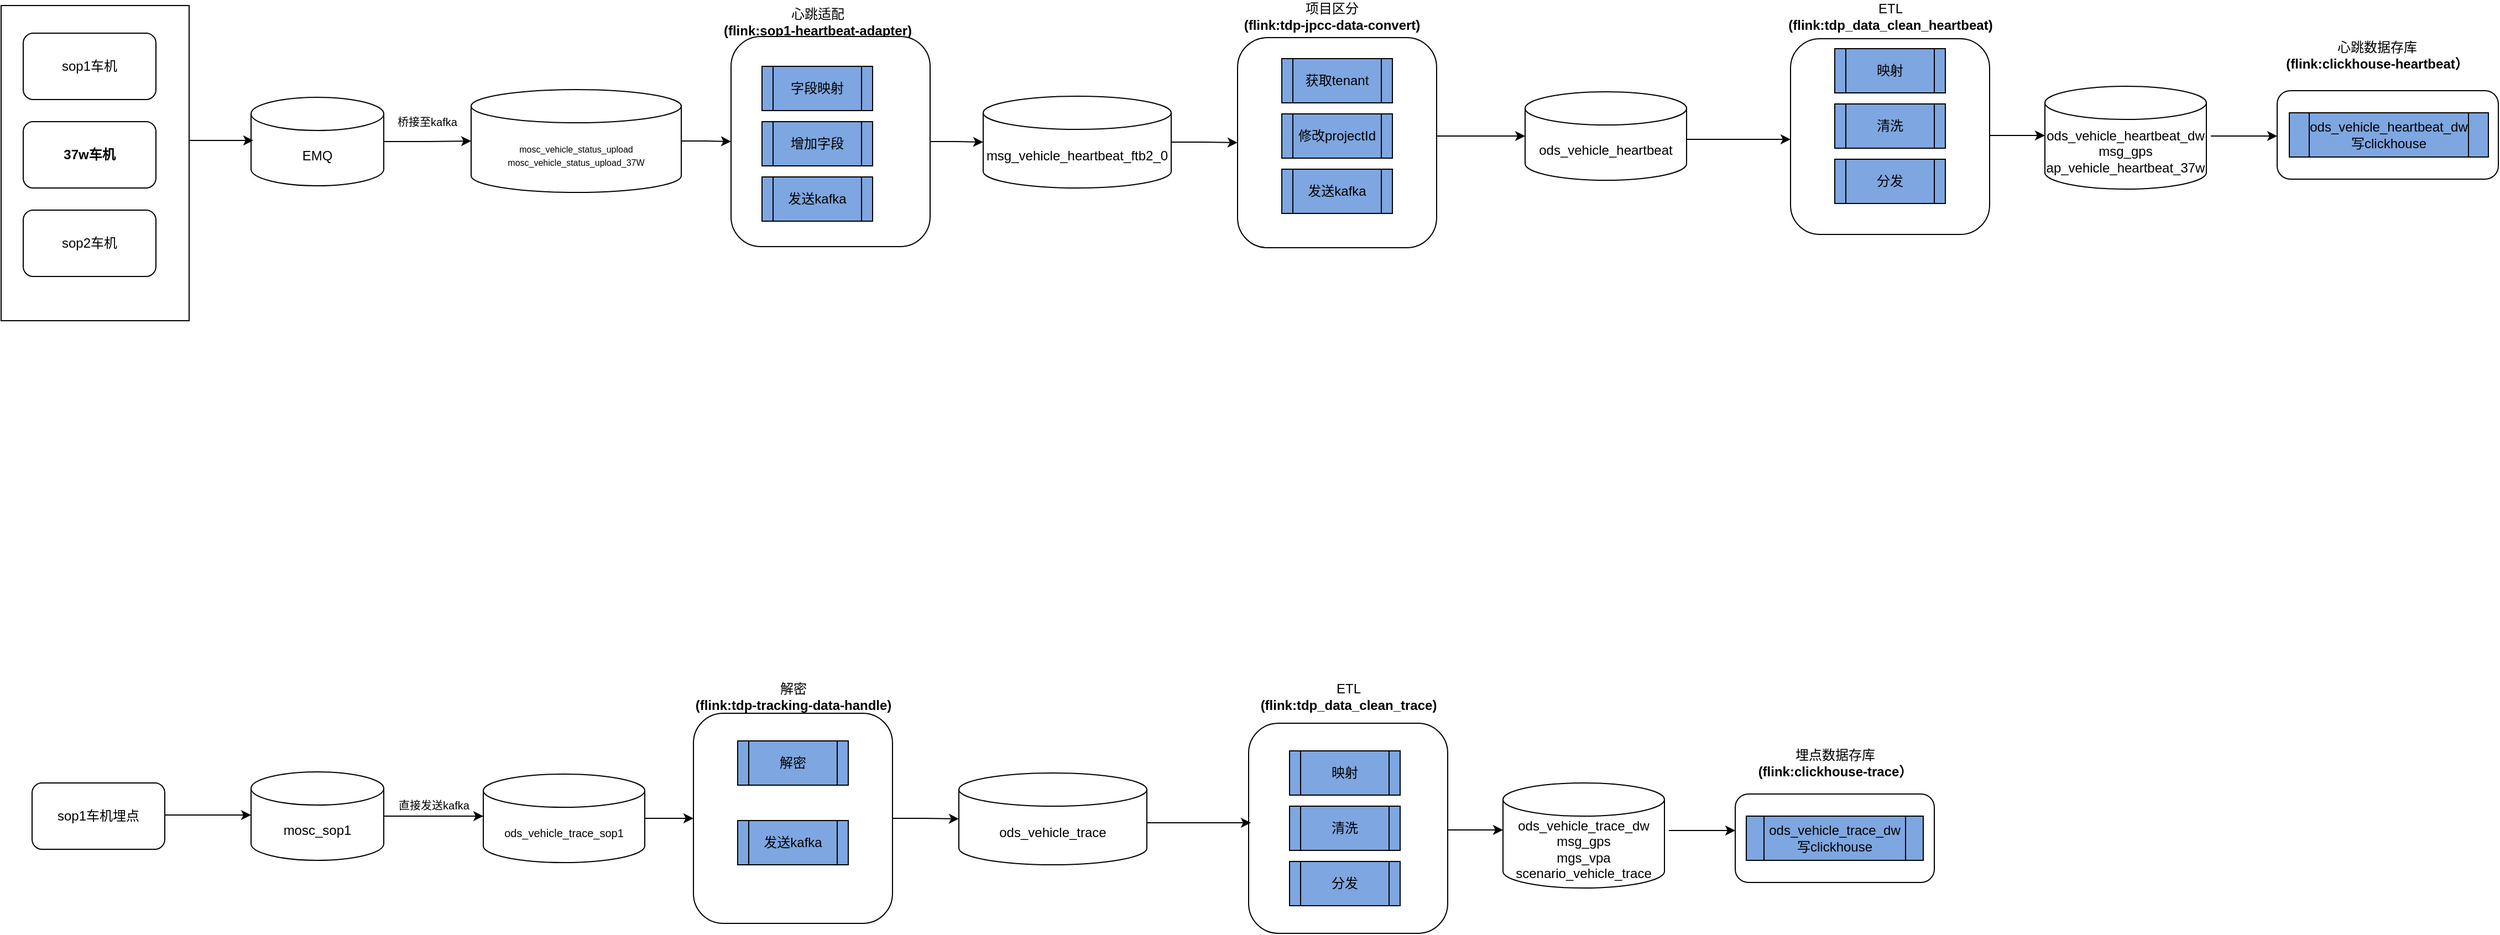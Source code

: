 <mxfile version="16.2.7" type="github">
  <diagram id="C5RBs43oDa-KdzZeNtuy" name="Page-1">
    <mxGraphModel dx="2029" dy="473" grid="1" gridSize="10" guides="1" tooltips="1" connect="1" arrows="1" fold="1" page="1" pageScale="1" pageWidth="827" pageHeight="1169" math="0" shadow="0">
      <root>
        <mxCell id="WIyWlLk6GJQsqaUBKTNV-0" />
        <mxCell id="WIyWlLk6GJQsqaUBKTNV-1" parent="WIyWlLk6GJQsqaUBKTNV-0" />
        <mxCell id="IeOqGTFQ8EkGan7m_dvu-0" value="" style="rounded=0;whiteSpace=wrap;html=1;" parent="WIyWlLk6GJQsqaUBKTNV-1" vertex="1">
          <mxGeometry x="-438" y="112" width="170" height="285" as="geometry" />
        </mxCell>
        <mxCell id="IeOqGTFQ8EkGan7m_dvu-1" value="sop1车机" style="rounded=1;whiteSpace=wrap;html=1;" parent="WIyWlLk6GJQsqaUBKTNV-1" vertex="1">
          <mxGeometry x="-418" y="137" width="120" height="60" as="geometry" />
        </mxCell>
        <mxCell id="IeOqGTFQ8EkGan7m_dvu-2" value="sop2车机" style="rounded=1;whiteSpace=wrap;html=1;" parent="WIyWlLk6GJQsqaUBKTNV-1" vertex="1">
          <mxGeometry x="-418" y="297" width="120" height="60" as="geometry" />
        </mxCell>
        <mxCell id="IeOqGTFQ8EkGan7m_dvu-3" value="&lt;b&gt;37w车机&lt;/b&gt;" style="rounded=1;whiteSpace=wrap;html=1;" parent="WIyWlLk6GJQsqaUBKTNV-1" vertex="1">
          <mxGeometry x="-418" y="217" width="120" height="60" as="geometry" />
        </mxCell>
        <mxCell id="dFx_qQ2BGWnCvvDAd9Ai-43" style="edgeStyle=orthogonalEdgeStyle;rounded=0;orthogonalLoop=1;jettySize=auto;html=1;exitX=1;exitY=0.5;exitDx=0;exitDy=0;exitPerimeter=0;entryX=0;entryY=0.5;entryDx=0;entryDy=0;" edge="1" parent="WIyWlLk6GJQsqaUBKTNV-1" source="IeOqGTFQ8EkGan7m_dvu-5" target="IeOqGTFQ8EkGan7m_dvu-18">
          <mxGeometry relative="1" as="geometry" />
        </mxCell>
        <mxCell id="IeOqGTFQ8EkGan7m_dvu-5" value="&lt;font style=&quot;font-size: 8px&quot;&gt;mosc_vehicle_status_upload&lt;br&gt;mosc_vehicle_status_upload_37W&lt;/font&gt;" style="shape=cylinder3;whiteSpace=wrap;html=1;boundedLbl=1;backgroundOutline=1;size=15;fontSize=10;" parent="WIyWlLk6GJQsqaUBKTNV-1" vertex="1">
          <mxGeometry x="-13" y="188" width="190" height="93" as="geometry" />
        </mxCell>
        <mxCell id="dFx_qQ2BGWnCvvDAd9Ai-42" style="edgeStyle=orthogonalEdgeStyle;rounded=0;orthogonalLoop=1;jettySize=auto;html=1;exitX=1;exitY=0.5;exitDx=0;exitDy=0;exitPerimeter=0;entryX=0;entryY=0.5;entryDx=0;entryDy=0;entryPerimeter=0;" edge="1" parent="WIyWlLk6GJQsqaUBKTNV-1" source="IeOqGTFQ8EkGan7m_dvu-7" target="IeOqGTFQ8EkGan7m_dvu-5">
          <mxGeometry relative="1" as="geometry" />
        </mxCell>
        <mxCell id="IeOqGTFQ8EkGan7m_dvu-7" value="EMQ" style="shape=cylinder3;whiteSpace=wrap;html=1;boundedLbl=1;backgroundOutline=1;size=15;" parent="WIyWlLk6GJQsqaUBKTNV-1" vertex="1">
          <mxGeometry x="-212" y="195" width="120" height="80" as="geometry" />
        </mxCell>
        <mxCell id="IeOqGTFQ8EkGan7m_dvu-8" value="" style="rounded=1;whiteSpace=wrap;html=1;" parent="WIyWlLk6GJQsqaUBKTNV-1" vertex="1">
          <mxGeometry x="680" y="141" width="180" height="190" as="geometry" />
        </mxCell>
        <mxCell id="IeOqGTFQ8EkGan7m_dvu-9" value="获取tenant" style="shape=process;whiteSpace=wrap;html=1;backgroundOutline=1;fillColor=#7EA6E0;" parent="WIyWlLk6GJQsqaUBKTNV-1" vertex="1">
          <mxGeometry x="720" y="160" width="100" height="40" as="geometry" />
        </mxCell>
        <mxCell id="IeOqGTFQ8EkGan7m_dvu-10" value="修改projectId" style="shape=process;whiteSpace=wrap;html=1;backgroundOutline=1;fillColor=#7EA6E0;" parent="WIyWlLk6GJQsqaUBKTNV-1" vertex="1">
          <mxGeometry x="720" y="210" width="100" height="40" as="geometry" />
        </mxCell>
        <mxCell id="IeOqGTFQ8EkGan7m_dvu-11" value="发送kafka" style="shape=process;whiteSpace=wrap;html=1;backgroundOutline=1;fillColor=#7EA6E0;" parent="WIyWlLk6GJQsqaUBKTNV-1" vertex="1">
          <mxGeometry x="720" y="260" width="100" height="40" as="geometry" />
        </mxCell>
        <mxCell id="IeOqGTFQ8EkGan7m_dvu-12" value="&lt;div&gt;心跳适配&lt;/div&gt;&lt;div&gt;&lt;b&gt;(flink:&lt;/b&gt;&lt;b&gt;sop1-heartbeat-adapter)&lt;/b&gt;&lt;/div&gt;" style="text;html=1;align=center;verticalAlign=middle;resizable=0;points=[];autosize=1;strokeColor=none;fillColor=none;" parent="WIyWlLk6GJQsqaUBKTNV-1" vertex="1">
          <mxGeometry x="205" y="112" width="190" height="30" as="geometry" />
        </mxCell>
        <mxCell id="IeOqGTFQ8EkGan7m_dvu-13" value="ods_vehicle_heartbeat" style="shape=cylinder3;whiteSpace=wrap;html=1;boundedLbl=1;backgroundOutline=1;size=15;" parent="WIyWlLk6GJQsqaUBKTNV-1" vertex="1">
          <mxGeometry x="940" y="190" width="146" height="80" as="geometry" />
        </mxCell>
        <mxCell id="IeOqGTFQ8EkGan7m_dvu-14" value="桥接至kafka" style="text;html=1;align=center;verticalAlign=middle;resizable=0;points=[];autosize=1;strokeColor=none;fillColor=none;fontSize=10;" parent="WIyWlLk6GJQsqaUBKTNV-1" vertex="1">
          <mxGeometry x="-93" y="207" width="80" height="20" as="geometry" />
        </mxCell>
        <mxCell id="IeOqGTFQ8EkGan7m_dvu-15" style="edgeStyle=orthogonalEdgeStyle;rounded=0;orthogonalLoop=1;jettySize=auto;html=1;exitX=1;exitY=0.5;exitDx=0;exitDy=0;exitPerimeter=0;fontSize=8;" parent="WIyWlLk6GJQsqaUBKTNV-1" source="IeOqGTFQ8EkGan7m_dvu-16" target="IeOqGTFQ8EkGan7m_dvu-8" edge="1">
          <mxGeometry relative="1" as="geometry" />
        </mxCell>
        <mxCell id="IeOqGTFQ8EkGan7m_dvu-16" value="msg_vehicle_heartbeat_ftb2_0" style="shape=cylinder3;whiteSpace=wrap;html=1;boundedLbl=1;backgroundOutline=1;size=15;" parent="WIyWlLk6GJQsqaUBKTNV-1" vertex="1">
          <mxGeometry x="450" y="194" width="170" height="83" as="geometry" />
        </mxCell>
        <mxCell id="IeOqGTFQ8EkGan7m_dvu-17" style="edgeStyle=orthogonalEdgeStyle;rounded=0;orthogonalLoop=1;jettySize=auto;html=1;exitX=1;exitY=0.5;exitDx=0;exitDy=0;entryX=0;entryY=0.5;entryDx=0;entryDy=0;entryPerimeter=0;fontSize=8;" parent="WIyWlLk6GJQsqaUBKTNV-1" source="IeOqGTFQ8EkGan7m_dvu-18" target="IeOqGTFQ8EkGan7m_dvu-16" edge="1">
          <mxGeometry relative="1" as="geometry" />
        </mxCell>
        <mxCell id="IeOqGTFQ8EkGan7m_dvu-18" value="" style="rounded=1;whiteSpace=wrap;html=1;" parent="WIyWlLk6GJQsqaUBKTNV-1" vertex="1">
          <mxGeometry x="222" y="140" width="180" height="190" as="geometry" />
        </mxCell>
        <mxCell id="IeOqGTFQ8EkGan7m_dvu-19" value="字段映射" style="shape=process;whiteSpace=wrap;html=1;backgroundOutline=1;fillColor=#7EA6E0;" parent="WIyWlLk6GJQsqaUBKTNV-1" vertex="1">
          <mxGeometry x="250" y="167" width="100" height="40" as="geometry" />
        </mxCell>
        <mxCell id="IeOqGTFQ8EkGan7m_dvu-20" value="增加字段" style="shape=process;whiteSpace=wrap;html=1;backgroundOutline=1;fillColor=#7EA6E0;" parent="WIyWlLk6GJQsqaUBKTNV-1" vertex="1">
          <mxGeometry x="250" y="217" width="100" height="40" as="geometry" />
        </mxCell>
        <mxCell id="IeOqGTFQ8EkGan7m_dvu-21" value="发送kafka" style="shape=process;whiteSpace=wrap;html=1;backgroundOutline=1;fillColor=#7EA6E0;" parent="WIyWlLk6GJQsqaUBKTNV-1" vertex="1">
          <mxGeometry x="250" y="267" width="100" height="40" as="geometry" />
        </mxCell>
        <mxCell id="IeOqGTFQ8EkGan7m_dvu-22" value="&lt;div&gt;项目区分&lt;/div&gt;&lt;div&gt;&lt;b&gt;(flink:tdp-jpcc-data-convert&lt;/b&gt;&lt;b&gt;)&lt;/b&gt;&lt;/div&gt;" style="text;html=1;align=center;verticalAlign=middle;resizable=0;points=[];autosize=1;strokeColor=none;fillColor=none;" parent="WIyWlLk6GJQsqaUBKTNV-1" vertex="1">
          <mxGeometry x="680" y="107" width="170" height="30" as="geometry" />
        </mxCell>
        <mxCell id="IeOqGTFQ8EkGan7m_dvu-23" value="" style="endArrow=classic;html=1;rounded=0;fontSize=8;" parent="WIyWlLk6GJQsqaUBKTNV-1" edge="1">
          <mxGeometry relative="1" as="geometry">
            <mxPoint x="-268" y="234" as="sourcePoint" />
            <mxPoint x="-210" y="234" as="targetPoint" />
          </mxGeometry>
        </mxCell>
        <mxCell id="IeOqGTFQ8EkGan7m_dvu-24" value="" style="endArrow=classic;html=1;rounded=0;fontSize=8;" parent="WIyWlLk6GJQsqaUBKTNV-1" edge="1">
          <mxGeometry relative="1" as="geometry">
            <mxPoint x="860" y="230" as="sourcePoint" />
            <mxPoint x="940" y="230" as="targetPoint" />
          </mxGeometry>
        </mxCell>
        <mxCell id="IeOqGTFQ8EkGan7m_dvu-25" value="&lt;div&gt;ETL&lt;br&gt;&lt;/div&gt;&lt;div&gt;&lt;b&gt;(flink:tdp_data_clean_heartbeat&lt;/b&gt;&lt;b&gt;)&lt;/b&gt;&lt;/div&gt;" style="text;html=1;align=center;verticalAlign=middle;resizable=0;points=[];autosize=1;strokeColor=none;fillColor=none;" parent="WIyWlLk6GJQsqaUBKTNV-1" vertex="1">
          <mxGeometry x="1170" y="107" width="200" height="30" as="geometry" />
        </mxCell>
        <mxCell id="IeOqGTFQ8EkGan7m_dvu-26" value="ods_vehicle_heartbeat_dw&lt;br&gt;msg_gps&lt;br&gt;ap_vehicle_heartbeat_37w" style="shape=cylinder3;whiteSpace=wrap;html=1;boundedLbl=1;backgroundOutline=1;size=15;" parent="WIyWlLk6GJQsqaUBKTNV-1" vertex="1">
          <mxGeometry x="1410" y="185" width="146" height="93" as="geometry" />
        </mxCell>
        <mxCell id="IeOqGTFQ8EkGan7m_dvu-27" value="" style="endArrow=classic;html=1;rounded=0;fontSize=8;" parent="WIyWlLk6GJQsqaUBKTNV-1" edge="1">
          <mxGeometry width="50" height="50" relative="1" as="geometry">
            <mxPoint x="1360" y="229.5" as="sourcePoint" />
            <mxPoint x="1410" y="229.5" as="targetPoint" />
          </mxGeometry>
        </mxCell>
        <mxCell id="IeOqGTFQ8EkGan7m_dvu-29" value="" style="rounded=1;whiteSpace=wrap;html=1;" parent="WIyWlLk6GJQsqaUBKTNV-1" vertex="1">
          <mxGeometry x="1620" y="189" width="200" height="80" as="geometry" />
        </mxCell>
        <mxCell id="IeOqGTFQ8EkGan7m_dvu-30" value="ods_vehicle_heartbeat_dw写clickhouse" style="shape=process;whiteSpace=wrap;html=1;backgroundOutline=1;fillColor=#7EA6E0;" parent="WIyWlLk6GJQsqaUBKTNV-1" vertex="1">
          <mxGeometry x="1631" y="209" width="180" height="40" as="geometry" />
        </mxCell>
        <mxCell id="IeOqGTFQ8EkGan7m_dvu-31" value="&lt;div&gt;心跳数据存库&lt;/div&gt;&lt;div&gt;&lt;b&gt;(flink:clickhouse-heartbeat）&lt;/b&gt;&lt;/div&gt;" style="text;html=1;align=center;verticalAlign=middle;resizable=0;points=[];autosize=1;strokeColor=none;fillColor=none;" parent="WIyWlLk6GJQsqaUBKTNV-1" vertex="1">
          <mxGeometry x="1620" y="142" width="180" height="30" as="geometry" />
        </mxCell>
        <mxCell id="IeOqGTFQ8EkGan7m_dvu-32" value="" style="rounded=1;whiteSpace=wrap;html=1;" parent="WIyWlLk6GJQsqaUBKTNV-1" vertex="1">
          <mxGeometry x="1180" y="142" width="180" height="177" as="geometry" />
        </mxCell>
        <mxCell id="IeOqGTFQ8EkGan7m_dvu-33" value="映射" style="shape=process;whiteSpace=wrap;html=1;backgroundOutline=1;fillColor=#7EA6E0;" parent="WIyWlLk6GJQsqaUBKTNV-1" vertex="1">
          <mxGeometry x="1220" y="151" width="100" height="40" as="geometry" />
        </mxCell>
        <mxCell id="IeOqGTFQ8EkGan7m_dvu-34" value="清洗" style="shape=process;whiteSpace=wrap;html=1;backgroundOutline=1;fillColor=#7EA6E0;" parent="WIyWlLk6GJQsqaUBKTNV-1" vertex="1">
          <mxGeometry x="1220" y="201" width="100" height="40" as="geometry" />
        </mxCell>
        <mxCell id="IeOqGTFQ8EkGan7m_dvu-35" value="分发" style="shape=process;whiteSpace=wrap;html=1;backgroundOutline=1;fillColor=#7EA6E0;" parent="WIyWlLk6GJQsqaUBKTNV-1" vertex="1">
          <mxGeometry x="1220" y="251" width="100" height="40" as="geometry" />
        </mxCell>
        <mxCell id="IeOqGTFQ8EkGan7m_dvu-36" value="" style="endArrow=classic;html=1;rounded=0;fontSize=8;" parent="WIyWlLk6GJQsqaUBKTNV-1" edge="1">
          <mxGeometry relative="1" as="geometry">
            <mxPoint x="1086" y="233" as="sourcePoint" />
            <mxPoint x="1180" y="233" as="targetPoint" />
          </mxGeometry>
        </mxCell>
        <mxCell id="IeOqGTFQ8EkGan7m_dvu-37" value="" style="endArrow=classic;html=1;rounded=0;fontSize=8;" parent="WIyWlLk6GJQsqaUBKTNV-1" edge="1">
          <mxGeometry relative="1" as="geometry">
            <mxPoint x="1560" y="230" as="sourcePoint" />
            <mxPoint x="1620" y="230" as="targetPoint" />
          </mxGeometry>
        </mxCell>
        <mxCell id="dFx_qQ2BGWnCvvDAd9Ai-1" value="sop1车机埋点" style="rounded=1;whiteSpace=wrap;html=1;" vertex="1" parent="WIyWlLk6GJQsqaUBKTNV-1">
          <mxGeometry x="-410" y="815" width="120" height="60" as="geometry" />
        </mxCell>
        <mxCell id="dFx_qQ2BGWnCvvDAd9Ai-4" style="edgeStyle=orthogonalEdgeStyle;rounded=0;orthogonalLoop=1;jettySize=auto;html=1;exitX=1;exitY=0.5;exitDx=0;exitDy=0;exitPerimeter=0;entryX=0;entryY=0.5;entryDx=0;entryDy=0;fontSize=8;" edge="1" parent="WIyWlLk6GJQsqaUBKTNV-1" source="dFx_qQ2BGWnCvvDAd9Ai-5" target="dFx_qQ2BGWnCvvDAd9Ai-18">
          <mxGeometry relative="1" as="geometry" />
        </mxCell>
        <mxCell id="dFx_qQ2BGWnCvvDAd9Ai-5" value="ods_vehicle_trace_sop1" style="shape=cylinder3;whiteSpace=wrap;html=1;boundedLbl=1;backgroundOutline=1;size=15;fontSize=10;" vertex="1" parent="WIyWlLk6GJQsqaUBKTNV-1">
          <mxGeometry x="-2" y="807" width="146" height="80" as="geometry" />
        </mxCell>
        <mxCell id="dFx_qQ2BGWnCvvDAd9Ai-6" style="edgeStyle=orthogonalEdgeStyle;rounded=0;orthogonalLoop=1;jettySize=auto;html=1;exitX=1;exitY=0.5;exitDx=0;exitDy=0;exitPerimeter=0;entryX=0;entryY=0.5;entryDx=0;entryDy=0;fontSize=6;" edge="1" parent="WIyWlLk6GJQsqaUBKTNV-1" source="dFx_qQ2BGWnCvvDAd9Ai-7">
          <mxGeometry relative="1" as="geometry">
            <mxPoint x="-2" y="845" as="targetPoint" />
          </mxGeometry>
        </mxCell>
        <mxCell id="dFx_qQ2BGWnCvvDAd9Ai-7" value="mosc_sop1" style="shape=cylinder3;whiteSpace=wrap;html=1;boundedLbl=1;backgroundOutline=1;size=15;" vertex="1" parent="WIyWlLk6GJQsqaUBKTNV-1">
          <mxGeometry x="-212" y="805" width="120" height="80" as="geometry" />
        </mxCell>
        <mxCell id="dFx_qQ2BGWnCvvDAd9Ai-12" value="&lt;div&gt;解密&lt;/div&gt;&lt;div&gt;&lt;b&gt;(flink:tdp-tracking-data-handle)&lt;/b&gt;&lt;/div&gt;" style="text;html=1;align=center;verticalAlign=middle;resizable=0;points=[];autosize=1;strokeColor=none;fillColor=none;" vertex="1" parent="WIyWlLk6GJQsqaUBKTNV-1">
          <mxGeometry x="183" y="722" width="190" height="30" as="geometry" />
        </mxCell>
        <mxCell id="dFx_qQ2BGWnCvvDAd9Ai-14" value="直接发送kafka" style="text;html=1;align=center;verticalAlign=middle;resizable=0;points=[];autosize=1;strokeColor=none;fillColor=none;fontSize=10;" vertex="1" parent="WIyWlLk6GJQsqaUBKTNV-1">
          <mxGeometry x="-92" y="825" width="90" height="20" as="geometry" />
        </mxCell>
        <mxCell id="dFx_qQ2BGWnCvvDAd9Ai-16" value="ods_vehicle_trace" style="shape=cylinder3;whiteSpace=wrap;html=1;boundedLbl=1;backgroundOutline=1;size=15;" vertex="1" parent="WIyWlLk6GJQsqaUBKTNV-1">
          <mxGeometry x="428" y="806" width="170" height="83" as="geometry" />
        </mxCell>
        <mxCell id="dFx_qQ2BGWnCvvDAd9Ai-17" style="edgeStyle=orthogonalEdgeStyle;rounded=0;orthogonalLoop=1;jettySize=auto;html=1;exitX=1;exitY=0.5;exitDx=0;exitDy=0;entryX=0;entryY=0.5;entryDx=0;entryDy=0;entryPerimeter=0;fontSize=8;" edge="1" parent="WIyWlLk6GJQsqaUBKTNV-1" source="dFx_qQ2BGWnCvvDAd9Ai-18" target="dFx_qQ2BGWnCvvDAd9Ai-16">
          <mxGeometry relative="1" as="geometry" />
        </mxCell>
        <mxCell id="dFx_qQ2BGWnCvvDAd9Ai-18" value="" style="rounded=1;whiteSpace=wrap;html=1;" vertex="1" parent="WIyWlLk6GJQsqaUBKTNV-1">
          <mxGeometry x="188" y="752" width="180" height="190" as="geometry" />
        </mxCell>
        <mxCell id="dFx_qQ2BGWnCvvDAd9Ai-19" value="解密" style="shape=process;whiteSpace=wrap;html=1;backgroundOutline=1;fillColor=#7EA6E0;" vertex="1" parent="WIyWlLk6GJQsqaUBKTNV-1">
          <mxGeometry x="228" y="777" width="100" height="40" as="geometry" />
        </mxCell>
        <mxCell id="dFx_qQ2BGWnCvvDAd9Ai-21" value="发送kafka" style="shape=process;whiteSpace=wrap;html=1;backgroundOutline=1;fillColor=#7EA6E0;" vertex="1" parent="WIyWlLk6GJQsqaUBKTNV-1">
          <mxGeometry x="228" y="849" width="100" height="40" as="geometry" />
        </mxCell>
        <mxCell id="dFx_qQ2BGWnCvvDAd9Ai-23" value="" style="endArrow=classic;html=1;rounded=0;fontSize=8;" edge="1" parent="WIyWlLk6GJQsqaUBKTNV-1">
          <mxGeometry relative="1" as="geometry">
            <mxPoint x="-290" y="844.0" as="sourcePoint" />
            <mxPoint x="-212" y="844.0" as="targetPoint" />
          </mxGeometry>
        </mxCell>
        <mxCell id="dFx_qQ2BGWnCvvDAd9Ai-25" value="&lt;div&gt;ETL&lt;br&gt;&lt;/div&gt;&lt;div&gt;&lt;b&gt;(flink:tdp_data_clean_trace&lt;/b&gt;&lt;b&gt;)&lt;/b&gt;&lt;/div&gt;" style="text;html=1;align=center;verticalAlign=middle;resizable=0;points=[];autosize=1;strokeColor=none;fillColor=none;" vertex="1" parent="WIyWlLk6GJQsqaUBKTNV-1">
          <mxGeometry x="695" y="722" width="170" height="30" as="geometry" />
        </mxCell>
        <mxCell id="dFx_qQ2BGWnCvvDAd9Ai-26" value="ods_vehicle_trace_dw&lt;br&gt;msg_gps&lt;br&gt;mgs_vpa&lt;br&gt;scenario_vehicle_trace" style="shape=cylinder3;whiteSpace=wrap;html=1;boundedLbl=1;backgroundOutline=1;size=15;" vertex="1" parent="WIyWlLk6GJQsqaUBKTNV-1">
          <mxGeometry x="920" y="815" width="146" height="95" as="geometry" />
        </mxCell>
        <mxCell id="dFx_qQ2BGWnCvvDAd9Ai-27" value="" style="endArrow=classic;html=1;rounded=0;fontSize=8;" edge="1" parent="WIyWlLk6GJQsqaUBKTNV-1">
          <mxGeometry width="50" height="50" relative="1" as="geometry">
            <mxPoint x="870" y="857.5" as="sourcePoint" />
            <mxPoint x="920" y="857.5" as="targetPoint" />
          </mxGeometry>
        </mxCell>
        <mxCell id="dFx_qQ2BGWnCvvDAd9Ai-28" value="" style="rounded=1;whiteSpace=wrap;html=1;" vertex="1" parent="WIyWlLk6GJQsqaUBKTNV-1">
          <mxGeometry x="1130" y="825" width="180" height="80" as="geometry" />
        </mxCell>
        <mxCell id="dFx_qQ2BGWnCvvDAd9Ai-29" value="ods_vehicle_trace_dw写clickhouse" style="shape=process;whiteSpace=wrap;html=1;backgroundOutline=1;fillColor=#7EA6E0;" vertex="1" parent="WIyWlLk6GJQsqaUBKTNV-1">
          <mxGeometry x="1140" y="845" width="160" height="40" as="geometry" />
        </mxCell>
        <mxCell id="dFx_qQ2BGWnCvvDAd9Ai-30" value="&lt;div&gt;埋点数据存库&lt;/div&gt;&lt;div&gt;&lt;b&gt;(flink:clickhouse-trace）&lt;/b&gt;&lt;/div&gt;" style="text;html=1;align=center;verticalAlign=middle;resizable=0;points=[];autosize=1;strokeColor=none;fillColor=none;" vertex="1" parent="WIyWlLk6GJQsqaUBKTNV-1">
          <mxGeometry x="1145" y="782" width="150" height="30" as="geometry" />
        </mxCell>
        <mxCell id="dFx_qQ2BGWnCvvDAd9Ai-31" value="" style="rounded=1;whiteSpace=wrap;html=1;" vertex="1" parent="WIyWlLk6GJQsqaUBKTNV-1">
          <mxGeometry x="690" y="761" width="180" height="190" as="geometry" />
        </mxCell>
        <mxCell id="dFx_qQ2BGWnCvvDAd9Ai-32" value="映射" style="shape=process;whiteSpace=wrap;html=1;backgroundOutline=1;fillColor=#7EA6E0;" vertex="1" parent="WIyWlLk6GJQsqaUBKTNV-1">
          <mxGeometry x="727" y="786" width="100" height="40" as="geometry" />
        </mxCell>
        <mxCell id="dFx_qQ2BGWnCvvDAd9Ai-33" value="清洗" style="shape=process;whiteSpace=wrap;html=1;backgroundOutline=1;fillColor=#7EA6E0;" vertex="1" parent="WIyWlLk6GJQsqaUBKTNV-1">
          <mxGeometry x="727" y="836" width="100" height="40" as="geometry" />
        </mxCell>
        <mxCell id="dFx_qQ2BGWnCvvDAd9Ai-34" value="分发" style="shape=process;whiteSpace=wrap;html=1;backgroundOutline=1;fillColor=#7EA6E0;" vertex="1" parent="WIyWlLk6GJQsqaUBKTNV-1">
          <mxGeometry x="727" y="886" width="100" height="40" as="geometry" />
        </mxCell>
        <mxCell id="dFx_qQ2BGWnCvvDAd9Ai-35" value="" style="endArrow=classic;html=1;rounded=0;fontSize=8;" edge="1" parent="WIyWlLk6GJQsqaUBKTNV-1">
          <mxGeometry relative="1" as="geometry">
            <mxPoint x="598" y="851" as="sourcePoint" />
            <mxPoint x="692" y="851" as="targetPoint" />
          </mxGeometry>
        </mxCell>
        <mxCell id="dFx_qQ2BGWnCvvDAd9Ai-36" value="" style="endArrow=classic;html=1;rounded=0;fontSize=8;" edge="1" parent="WIyWlLk6GJQsqaUBKTNV-1">
          <mxGeometry relative="1" as="geometry">
            <mxPoint x="1070" y="858" as="sourcePoint" />
            <mxPoint x="1130" y="858" as="targetPoint" />
          </mxGeometry>
        </mxCell>
      </root>
    </mxGraphModel>
  </diagram>
</mxfile>
